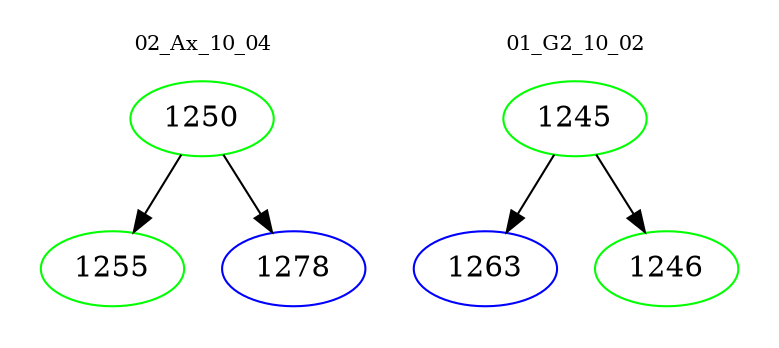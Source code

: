 digraph{
subgraph cluster_0 {
color = white
label = "02_Ax_10_04";
fontsize=10;
T0_1250 [label="1250", color="green"]
T0_1250 -> T0_1255 [color="black"]
T0_1255 [label="1255", color="green"]
T0_1250 -> T0_1278 [color="black"]
T0_1278 [label="1278", color="blue"]
}
subgraph cluster_1 {
color = white
label = "01_G2_10_02";
fontsize=10;
T1_1245 [label="1245", color="green"]
T1_1245 -> T1_1263 [color="black"]
T1_1263 [label="1263", color="blue"]
T1_1245 -> T1_1246 [color="black"]
T1_1246 [label="1246", color="green"]
}
}
